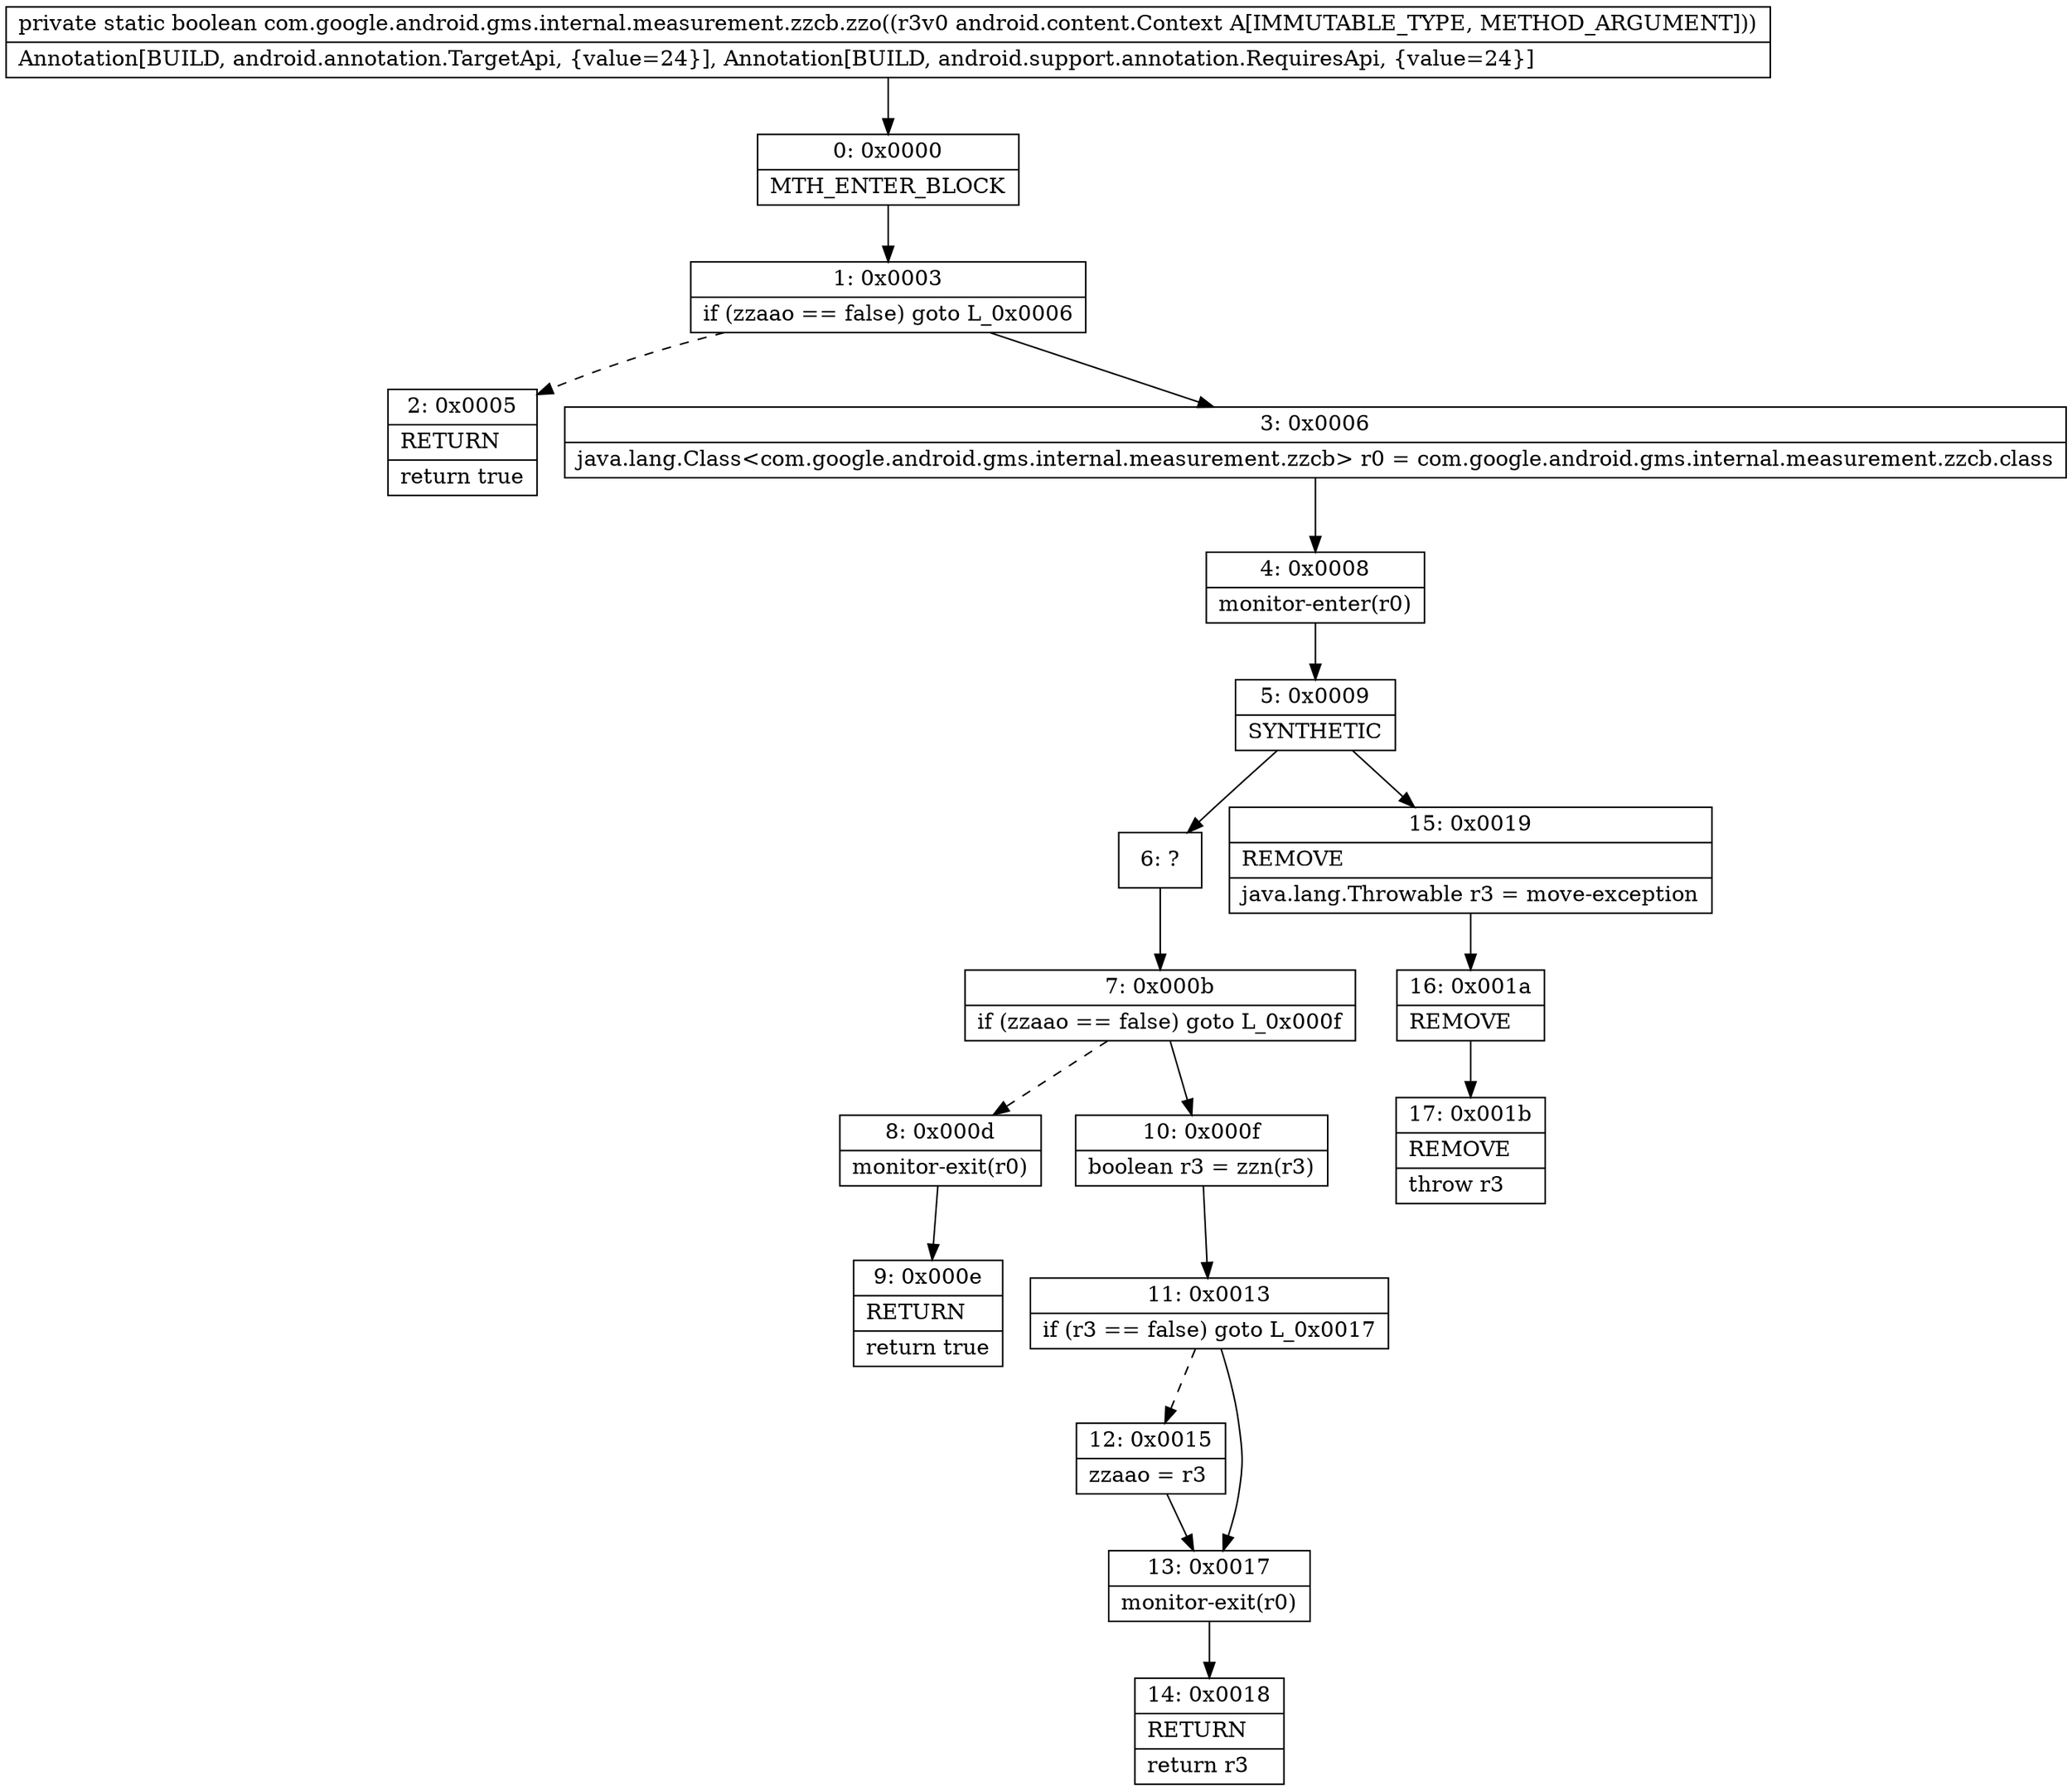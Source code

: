 digraph "CFG forcom.google.android.gms.internal.measurement.zzcb.zzo(Landroid\/content\/Context;)Z" {
Node_0 [shape=record,label="{0\:\ 0x0000|MTH_ENTER_BLOCK\l}"];
Node_1 [shape=record,label="{1\:\ 0x0003|if (zzaao == false) goto L_0x0006\l}"];
Node_2 [shape=record,label="{2\:\ 0x0005|RETURN\l|return true\l}"];
Node_3 [shape=record,label="{3\:\ 0x0006|java.lang.Class\<com.google.android.gms.internal.measurement.zzcb\> r0 = com.google.android.gms.internal.measurement.zzcb.class\l}"];
Node_4 [shape=record,label="{4\:\ 0x0008|monitor\-enter(r0)\l}"];
Node_5 [shape=record,label="{5\:\ 0x0009|SYNTHETIC\l}"];
Node_6 [shape=record,label="{6\:\ ?}"];
Node_7 [shape=record,label="{7\:\ 0x000b|if (zzaao == false) goto L_0x000f\l}"];
Node_8 [shape=record,label="{8\:\ 0x000d|monitor\-exit(r0)\l}"];
Node_9 [shape=record,label="{9\:\ 0x000e|RETURN\l|return true\l}"];
Node_10 [shape=record,label="{10\:\ 0x000f|boolean r3 = zzn(r3)\l}"];
Node_11 [shape=record,label="{11\:\ 0x0013|if (r3 == false) goto L_0x0017\l}"];
Node_12 [shape=record,label="{12\:\ 0x0015|zzaao = r3\l}"];
Node_13 [shape=record,label="{13\:\ 0x0017|monitor\-exit(r0)\l}"];
Node_14 [shape=record,label="{14\:\ 0x0018|RETURN\l|return r3\l}"];
Node_15 [shape=record,label="{15\:\ 0x0019|REMOVE\l|java.lang.Throwable r3 = move\-exception\l}"];
Node_16 [shape=record,label="{16\:\ 0x001a|REMOVE\l}"];
Node_17 [shape=record,label="{17\:\ 0x001b|REMOVE\l|throw r3\l}"];
MethodNode[shape=record,label="{private static boolean com.google.android.gms.internal.measurement.zzcb.zzo((r3v0 android.content.Context A[IMMUTABLE_TYPE, METHOD_ARGUMENT]))  | Annotation[BUILD, android.annotation.TargetApi, \{value=24\}], Annotation[BUILD, android.support.annotation.RequiresApi, \{value=24\}]\l}"];
MethodNode -> Node_0;
Node_0 -> Node_1;
Node_1 -> Node_2[style=dashed];
Node_1 -> Node_3;
Node_3 -> Node_4;
Node_4 -> Node_5;
Node_5 -> Node_6;
Node_5 -> Node_15;
Node_6 -> Node_7;
Node_7 -> Node_8[style=dashed];
Node_7 -> Node_10;
Node_8 -> Node_9;
Node_10 -> Node_11;
Node_11 -> Node_12[style=dashed];
Node_11 -> Node_13;
Node_12 -> Node_13;
Node_13 -> Node_14;
Node_15 -> Node_16;
Node_16 -> Node_17;
}

